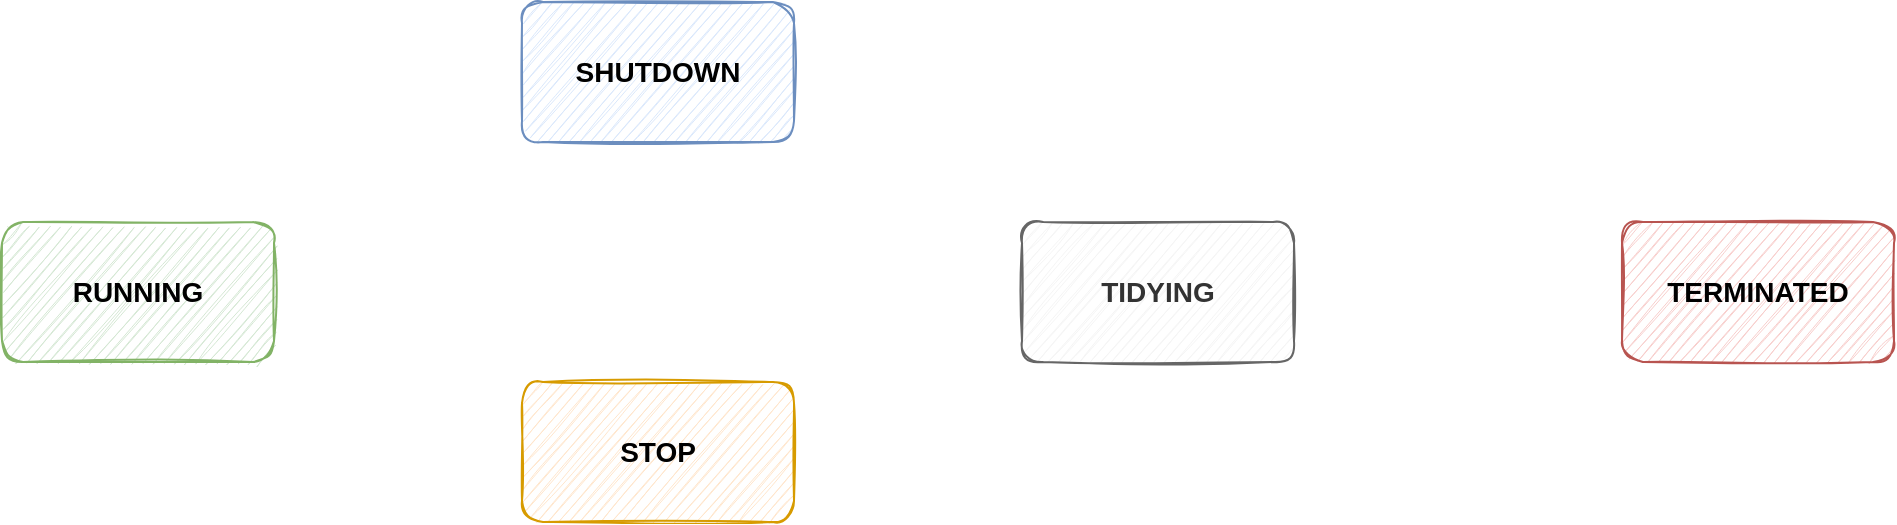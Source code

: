 <mxfile version="16.0.0" type="github">
  <diagram id="WLfXLkUaOFlXgeGMpdFd" name="Page-1">
    <mxGraphModel dx="1422" dy="762" grid="1" gridSize="10" guides="1" tooltips="1" connect="1" arrows="1" fold="1" page="1" pageScale="1" pageWidth="827" pageHeight="1169" math="0" shadow="0">
      <root>
        <mxCell id="0" />
        <mxCell id="1" parent="0" />
        <mxCell id="65xvG_B39mxmELKuKY_q-1" value="&lt;b&gt;&lt;font style=&quot;font-size: 14px&quot;&gt;RUNNING&lt;/font&gt;&lt;/b&gt;" style="rounded=1;whiteSpace=wrap;html=1;fillColor=#d5e8d4;strokeColor=#82b366;sketch=1;" parent="1" vertex="1">
          <mxGeometry x="30" y="310" width="136" height="70" as="geometry" />
        </mxCell>
        <mxCell id="eqYno9CEwsZ71HCwjGfu-1" value="&lt;span style=&quot;font-size: 14px&quot;&gt;&lt;b&gt;SHUTDOWN&lt;/b&gt;&lt;/span&gt;" style="rounded=1;whiteSpace=wrap;html=1;fillColor=#dae8fc;strokeColor=#6c8ebf;sketch=1;" vertex="1" parent="1">
          <mxGeometry x="290" y="200" width="136" height="70" as="geometry" />
        </mxCell>
        <mxCell id="eqYno9CEwsZ71HCwjGfu-2" value="&lt;span style=&quot;font-size: 14px&quot;&gt;&lt;b&gt;STOP&lt;/b&gt;&lt;/span&gt;" style="rounded=1;whiteSpace=wrap;html=1;fillColor=#ffe6cc;strokeColor=#d79b00;sketch=1;" vertex="1" parent="1">
          <mxGeometry x="290" y="390" width="136" height="70" as="geometry" />
        </mxCell>
        <mxCell id="eqYno9CEwsZ71HCwjGfu-3" value="&lt;span style=&quot;font-size: 14px&quot;&gt;&lt;b&gt;TIDYING&lt;/b&gt;&lt;/span&gt;" style="rounded=1;whiteSpace=wrap;html=1;fillColor=#f5f5f5;strokeColor=#666666;sketch=1;fontColor=#333333;" vertex="1" parent="1">
          <mxGeometry x="540" y="310" width="136" height="70" as="geometry" />
        </mxCell>
        <mxCell id="eqYno9CEwsZ71HCwjGfu-4" value="&lt;span style=&quot;font-size: 14px&quot;&gt;&lt;b&gt;TERMINATED&lt;/b&gt;&lt;/span&gt;" style="rounded=1;whiteSpace=wrap;html=1;fillColor=#f8cecc;strokeColor=#b85450;sketch=1;" vertex="1" parent="1">
          <mxGeometry x="840" y="310" width="136" height="70" as="geometry" />
        </mxCell>
      </root>
    </mxGraphModel>
  </diagram>
</mxfile>
